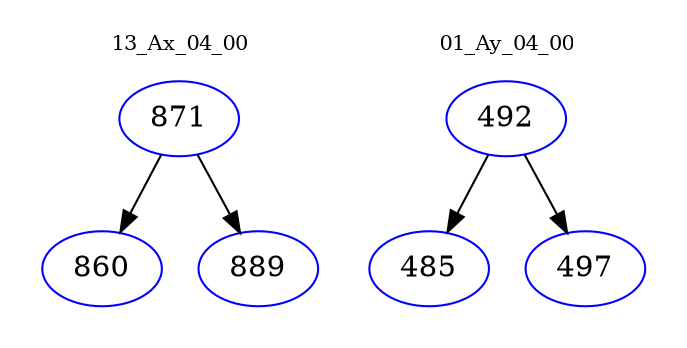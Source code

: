 digraph{
subgraph cluster_0 {
color = white
label = "13_Ax_04_00";
fontsize=10;
T0_871 [label="871", color="blue"]
T0_871 -> T0_860 [color="black"]
T0_860 [label="860", color="blue"]
T0_871 -> T0_889 [color="black"]
T0_889 [label="889", color="blue"]
}
subgraph cluster_1 {
color = white
label = "01_Ay_04_00";
fontsize=10;
T1_492 [label="492", color="blue"]
T1_492 -> T1_485 [color="black"]
T1_485 [label="485", color="blue"]
T1_492 -> T1_497 [color="black"]
T1_497 [label="497", color="blue"]
}
}
